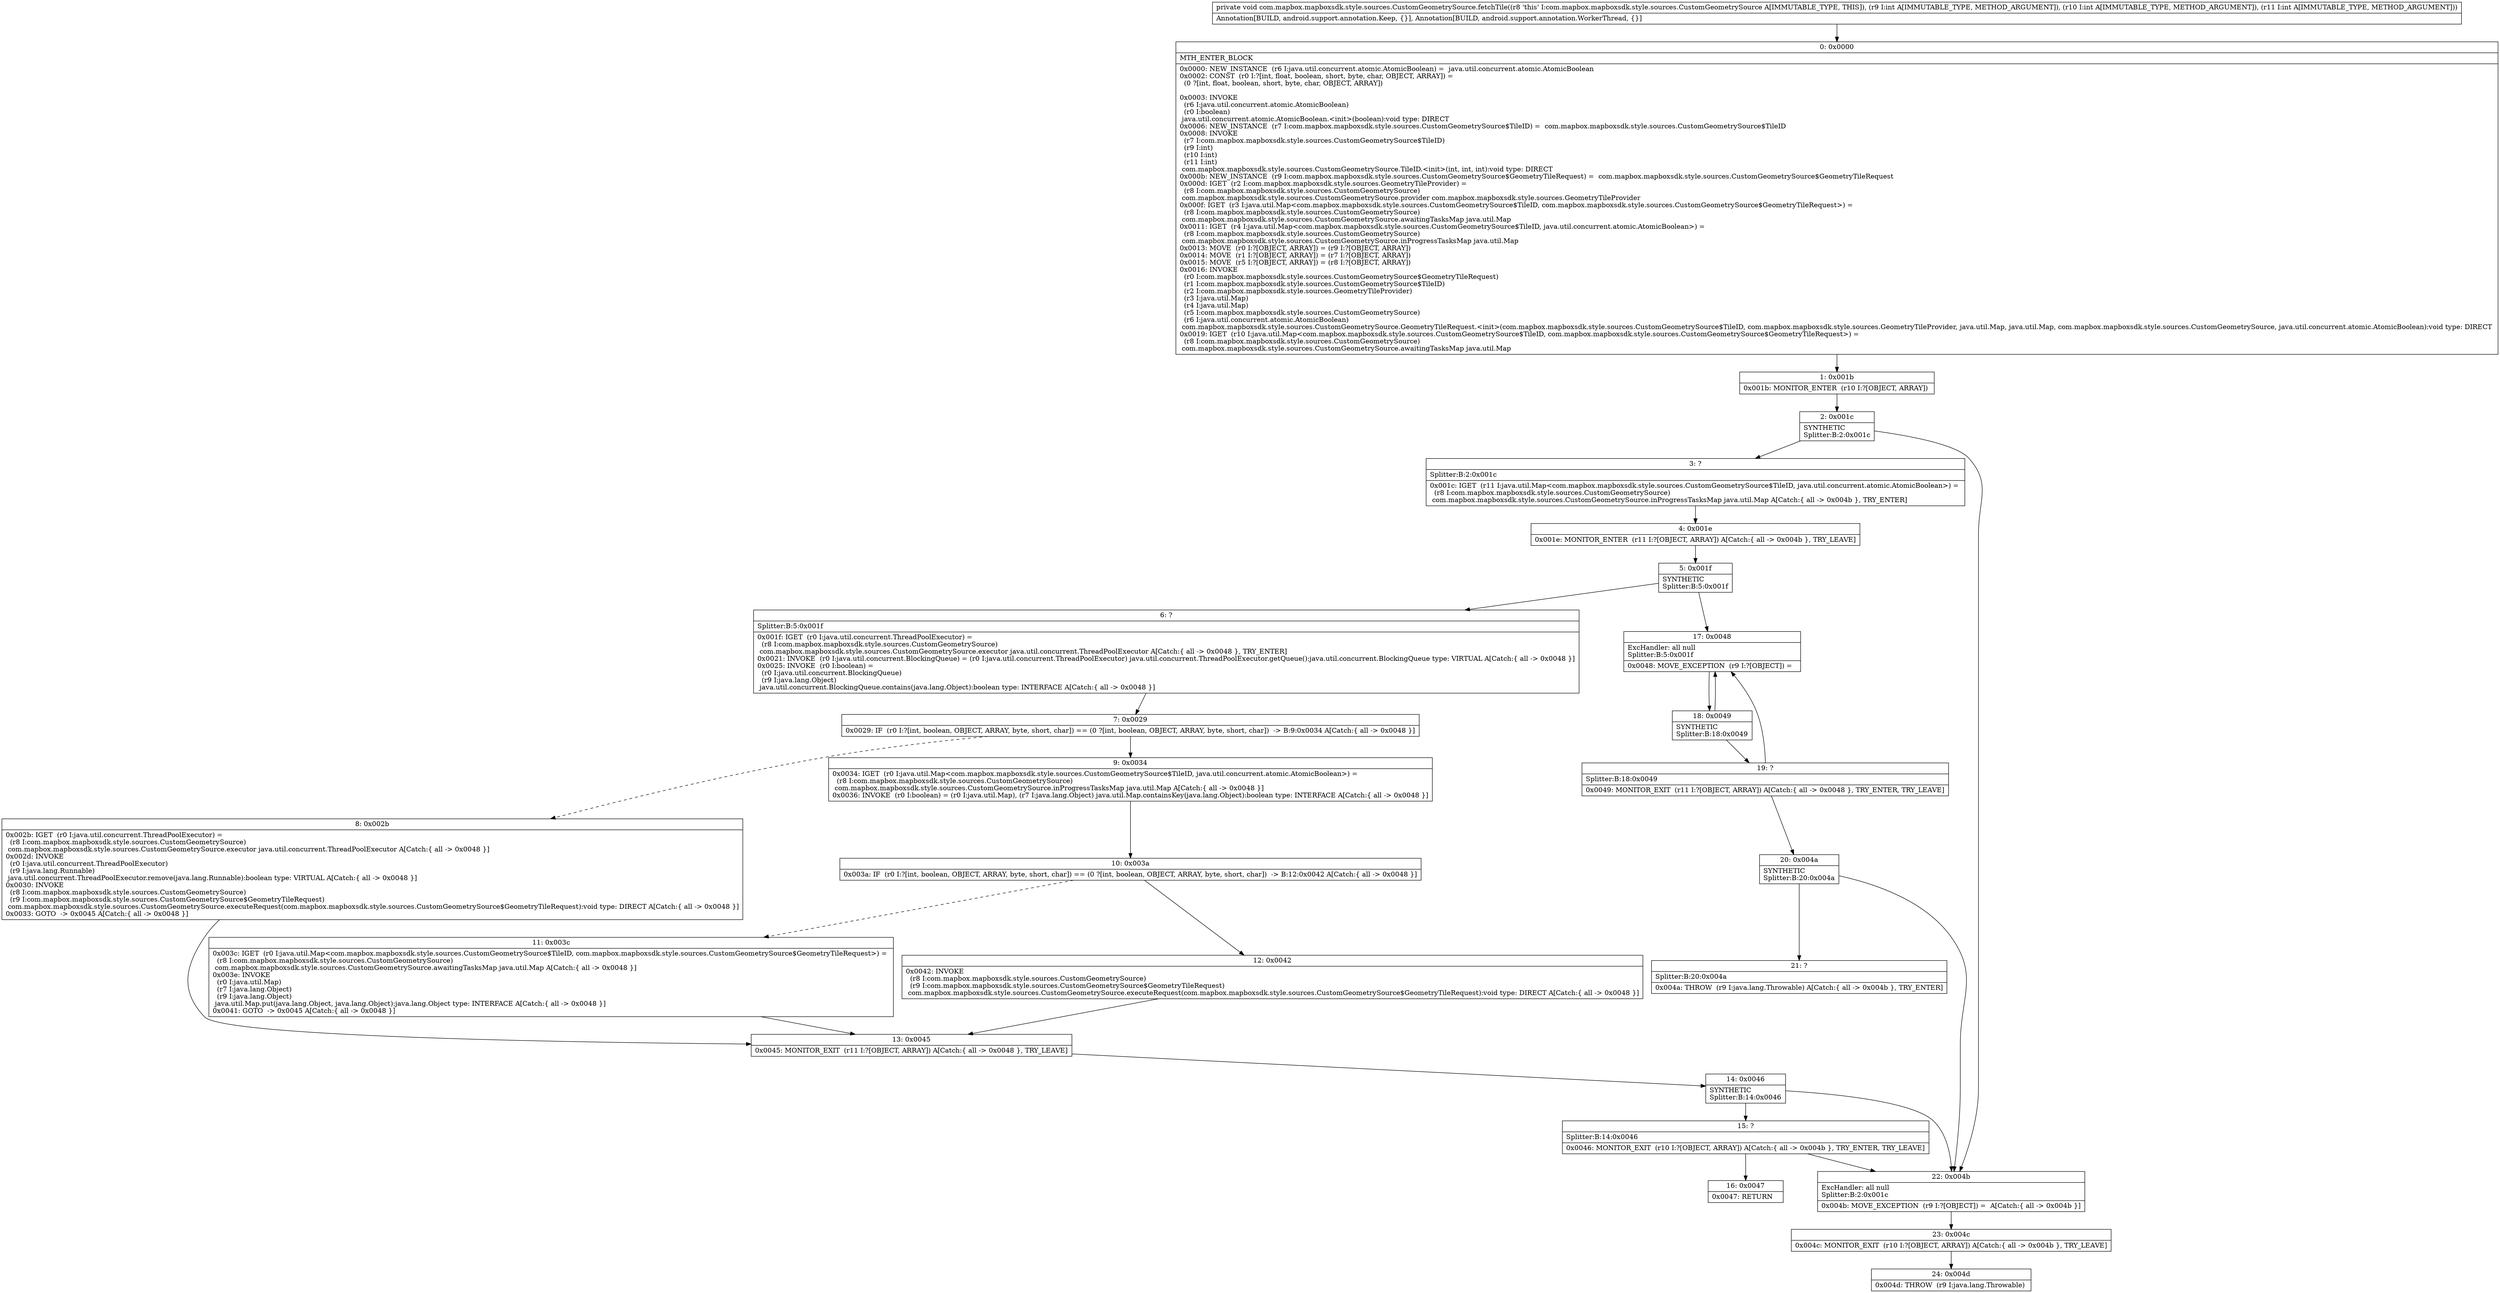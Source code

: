 digraph "CFG forcom.mapbox.mapboxsdk.style.sources.CustomGeometrySource.fetchTile(III)V" {
Node_0 [shape=record,label="{0\:\ 0x0000|MTH_ENTER_BLOCK\l|0x0000: NEW_INSTANCE  (r6 I:java.util.concurrent.atomic.AtomicBoolean) =  java.util.concurrent.atomic.AtomicBoolean \l0x0002: CONST  (r0 I:?[int, float, boolean, short, byte, char, OBJECT, ARRAY]) = \l  (0 ?[int, float, boolean, short, byte, char, OBJECT, ARRAY])\l \l0x0003: INVOKE  \l  (r6 I:java.util.concurrent.atomic.AtomicBoolean)\l  (r0 I:boolean)\l java.util.concurrent.atomic.AtomicBoolean.\<init\>(boolean):void type: DIRECT \l0x0006: NEW_INSTANCE  (r7 I:com.mapbox.mapboxsdk.style.sources.CustomGeometrySource$TileID) =  com.mapbox.mapboxsdk.style.sources.CustomGeometrySource$TileID \l0x0008: INVOKE  \l  (r7 I:com.mapbox.mapboxsdk.style.sources.CustomGeometrySource$TileID)\l  (r9 I:int)\l  (r10 I:int)\l  (r11 I:int)\l com.mapbox.mapboxsdk.style.sources.CustomGeometrySource.TileID.\<init\>(int, int, int):void type: DIRECT \l0x000b: NEW_INSTANCE  (r9 I:com.mapbox.mapboxsdk.style.sources.CustomGeometrySource$GeometryTileRequest) =  com.mapbox.mapboxsdk.style.sources.CustomGeometrySource$GeometryTileRequest \l0x000d: IGET  (r2 I:com.mapbox.mapboxsdk.style.sources.GeometryTileProvider) = \l  (r8 I:com.mapbox.mapboxsdk.style.sources.CustomGeometrySource)\l com.mapbox.mapboxsdk.style.sources.CustomGeometrySource.provider com.mapbox.mapboxsdk.style.sources.GeometryTileProvider \l0x000f: IGET  (r3 I:java.util.Map\<com.mapbox.mapboxsdk.style.sources.CustomGeometrySource$TileID, com.mapbox.mapboxsdk.style.sources.CustomGeometrySource$GeometryTileRequest\>) = \l  (r8 I:com.mapbox.mapboxsdk.style.sources.CustomGeometrySource)\l com.mapbox.mapboxsdk.style.sources.CustomGeometrySource.awaitingTasksMap java.util.Map \l0x0011: IGET  (r4 I:java.util.Map\<com.mapbox.mapboxsdk.style.sources.CustomGeometrySource$TileID, java.util.concurrent.atomic.AtomicBoolean\>) = \l  (r8 I:com.mapbox.mapboxsdk.style.sources.CustomGeometrySource)\l com.mapbox.mapboxsdk.style.sources.CustomGeometrySource.inProgressTasksMap java.util.Map \l0x0013: MOVE  (r0 I:?[OBJECT, ARRAY]) = (r9 I:?[OBJECT, ARRAY]) \l0x0014: MOVE  (r1 I:?[OBJECT, ARRAY]) = (r7 I:?[OBJECT, ARRAY]) \l0x0015: MOVE  (r5 I:?[OBJECT, ARRAY]) = (r8 I:?[OBJECT, ARRAY]) \l0x0016: INVOKE  \l  (r0 I:com.mapbox.mapboxsdk.style.sources.CustomGeometrySource$GeometryTileRequest)\l  (r1 I:com.mapbox.mapboxsdk.style.sources.CustomGeometrySource$TileID)\l  (r2 I:com.mapbox.mapboxsdk.style.sources.GeometryTileProvider)\l  (r3 I:java.util.Map)\l  (r4 I:java.util.Map)\l  (r5 I:com.mapbox.mapboxsdk.style.sources.CustomGeometrySource)\l  (r6 I:java.util.concurrent.atomic.AtomicBoolean)\l com.mapbox.mapboxsdk.style.sources.CustomGeometrySource.GeometryTileRequest.\<init\>(com.mapbox.mapboxsdk.style.sources.CustomGeometrySource$TileID, com.mapbox.mapboxsdk.style.sources.GeometryTileProvider, java.util.Map, java.util.Map, com.mapbox.mapboxsdk.style.sources.CustomGeometrySource, java.util.concurrent.atomic.AtomicBoolean):void type: DIRECT \l0x0019: IGET  (r10 I:java.util.Map\<com.mapbox.mapboxsdk.style.sources.CustomGeometrySource$TileID, com.mapbox.mapboxsdk.style.sources.CustomGeometrySource$GeometryTileRequest\>) = \l  (r8 I:com.mapbox.mapboxsdk.style.sources.CustomGeometrySource)\l com.mapbox.mapboxsdk.style.sources.CustomGeometrySource.awaitingTasksMap java.util.Map \l}"];
Node_1 [shape=record,label="{1\:\ 0x001b|0x001b: MONITOR_ENTER  (r10 I:?[OBJECT, ARRAY]) \l}"];
Node_2 [shape=record,label="{2\:\ 0x001c|SYNTHETIC\lSplitter:B:2:0x001c\l}"];
Node_3 [shape=record,label="{3\:\ ?|Splitter:B:2:0x001c\l|0x001c: IGET  (r11 I:java.util.Map\<com.mapbox.mapboxsdk.style.sources.CustomGeometrySource$TileID, java.util.concurrent.atomic.AtomicBoolean\>) = \l  (r8 I:com.mapbox.mapboxsdk.style.sources.CustomGeometrySource)\l com.mapbox.mapboxsdk.style.sources.CustomGeometrySource.inProgressTasksMap java.util.Map A[Catch:\{ all \-\> 0x004b \}, TRY_ENTER]\l}"];
Node_4 [shape=record,label="{4\:\ 0x001e|0x001e: MONITOR_ENTER  (r11 I:?[OBJECT, ARRAY]) A[Catch:\{ all \-\> 0x004b \}, TRY_LEAVE]\l}"];
Node_5 [shape=record,label="{5\:\ 0x001f|SYNTHETIC\lSplitter:B:5:0x001f\l}"];
Node_6 [shape=record,label="{6\:\ ?|Splitter:B:5:0x001f\l|0x001f: IGET  (r0 I:java.util.concurrent.ThreadPoolExecutor) = \l  (r8 I:com.mapbox.mapboxsdk.style.sources.CustomGeometrySource)\l com.mapbox.mapboxsdk.style.sources.CustomGeometrySource.executor java.util.concurrent.ThreadPoolExecutor A[Catch:\{ all \-\> 0x0048 \}, TRY_ENTER]\l0x0021: INVOKE  (r0 I:java.util.concurrent.BlockingQueue) = (r0 I:java.util.concurrent.ThreadPoolExecutor) java.util.concurrent.ThreadPoolExecutor.getQueue():java.util.concurrent.BlockingQueue type: VIRTUAL A[Catch:\{ all \-\> 0x0048 \}]\l0x0025: INVOKE  (r0 I:boolean) = \l  (r0 I:java.util.concurrent.BlockingQueue)\l  (r9 I:java.lang.Object)\l java.util.concurrent.BlockingQueue.contains(java.lang.Object):boolean type: INTERFACE A[Catch:\{ all \-\> 0x0048 \}]\l}"];
Node_7 [shape=record,label="{7\:\ 0x0029|0x0029: IF  (r0 I:?[int, boolean, OBJECT, ARRAY, byte, short, char]) == (0 ?[int, boolean, OBJECT, ARRAY, byte, short, char])  \-\> B:9:0x0034 A[Catch:\{ all \-\> 0x0048 \}]\l}"];
Node_8 [shape=record,label="{8\:\ 0x002b|0x002b: IGET  (r0 I:java.util.concurrent.ThreadPoolExecutor) = \l  (r8 I:com.mapbox.mapboxsdk.style.sources.CustomGeometrySource)\l com.mapbox.mapboxsdk.style.sources.CustomGeometrySource.executor java.util.concurrent.ThreadPoolExecutor A[Catch:\{ all \-\> 0x0048 \}]\l0x002d: INVOKE  \l  (r0 I:java.util.concurrent.ThreadPoolExecutor)\l  (r9 I:java.lang.Runnable)\l java.util.concurrent.ThreadPoolExecutor.remove(java.lang.Runnable):boolean type: VIRTUAL A[Catch:\{ all \-\> 0x0048 \}]\l0x0030: INVOKE  \l  (r8 I:com.mapbox.mapboxsdk.style.sources.CustomGeometrySource)\l  (r9 I:com.mapbox.mapboxsdk.style.sources.CustomGeometrySource$GeometryTileRequest)\l com.mapbox.mapboxsdk.style.sources.CustomGeometrySource.executeRequest(com.mapbox.mapboxsdk.style.sources.CustomGeometrySource$GeometryTileRequest):void type: DIRECT A[Catch:\{ all \-\> 0x0048 \}]\l0x0033: GOTO  \-\> 0x0045 A[Catch:\{ all \-\> 0x0048 \}]\l}"];
Node_9 [shape=record,label="{9\:\ 0x0034|0x0034: IGET  (r0 I:java.util.Map\<com.mapbox.mapboxsdk.style.sources.CustomGeometrySource$TileID, java.util.concurrent.atomic.AtomicBoolean\>) = \l  (r8 I:com.mapbox.mapboxsdk.style.sources.CustomGeometrySource)\l com.mapbox.mapboxsdk.style.sources.CustomGeometrySource.inProgressTasksMap java.util.Map A[Catch:\{ all \-\> 0x0048 \}]\l0x0036: INVOKE  (r0 I:boolean) = (r0 I:java.util.Map), (r7 I:java.lang.Object) java.util.Map.containsKey(java.lang.Object):boolean type: INTERFACE A[Catch:\{ all \-\> 0x0048 \}]\l}"];
Node_10 [shape=record,label="{10\:\ 0x003a|0x003a: IF  (r0 I:?[int, boolean, OBJECT, ARRAY, byte, short, char]) == (0 ?[int, boolean, OBJECT, ARRAY, byte, short, char])  \-\> B:12:0x0042 A[Catch:\{ all \-\> 0x0048 \}]\l}"];
Node_11 [shape=record,label="{11\:\ 0x003c|0x003c: IGET  (r0 I:java.util.Map\<com.mapbox.mapboxsdk.style.sources.CustomGeometrySource$TileID, com.mapbox.mapboxsdk.style.sources.CustomGeometrySource$GeometryTileRequest\>) = \l  (r8 I:com.mapbox.mapboxsdk.style.sources.CustomGeometrySource)\l com.mapbox.mapboxsdk.style.sources.CustomGeometrySource.awaitingTasksMap java.util.Map A[Catch:\{ all \-\> 0x0048 \}]\l0x003e: INVOKE  \l  (r0 I:java.util.Map)\l  (r7 I:java.lang.Object)\l  (r9 I:java.lang.Object)\l java.util.Map.put(java.lang.Object, java.lang.Object):java.lang.Object type: INTERFACE A[Catch:\{ all \-\> 0x0048 \}]\l0x0041: GOTO  \-\> 0x0045 A[Catch:\{ all \-\> 0x0048 \}]\l}"];
Node_12 [shape=record,label="{12\:\ 0x0042|0x0042: INVOKE  \l  (r8 I:com.mapbox.mapboxsdk.style.sources.CustomGeometrySource)\l  (r9 I:com.mapbox.mapboxsdk.style.sources.CustomGeometrySource$GeometryTileRequest)\l com.mapbox.mapboxsdk.style.sources.CustomGeometrySource.executeRequest(com.mapbox.mapboxsdk.style.sources.CustomGeometrySource$GeometryTileRequest):void type: DIRECT A[Catch:\{ all \-\> 0x0048 \}]\l}"];
Node_13 [shape=record,label="{13\:\ 0x0045|0x0045: MONITOR_EXIT  (r11 I:?[OBJECT, ARRAY]) A[Catch:\{ all \-\> 0x0048 \}, TRY_LEAVE]\l}"];
Node_14 [shape=record,label="{14\:\ 0x0046|SYNTHETIC\lSplitter:B:14:0x0046\l}"];
Node_15 [shape=record,label="{15\:\ ?|Splitter:B:14:0x0046\l|0x0046: MONITOR_EXIT  (r10 I:?[OBJECT, ARRAY]) A[Catch:\{ all \-\> 0x004b \}, TRY_ENTER, TRY_LEAVE]\l}"];
Node_16 [shape=record,label="{16\:\ 0x0047|0x0047: RETURN   \l}"];
Node_17 [shape=record,label="{17\:\ 0x0048|ExcHandler: all null\lSplitter:B:5:0x001f\l|0x0048: MOVE_EXCEPTION  (r9 I:?[OBJECT]) =  \l}"];
Node_18 [shape=record,label="{18\:\ 0x0049|SYNTHETIC\lSplitter:B:18:0x0049\l}"];
Node_19 [shape=record,label="{19\:\ ?|Splitter:B:18:0x0049\l|0x0049: MONITOR_EXIT  (r11 I:?[OBJECT, ARRAY]) A[Catch:\{ all \-\> 0x0048 \}, TRY_ENTER, TRY_LEAVE]\l}"];
Node_20 [shape=record,label="{20\:\ 0x004a|SYNTHETIC\lSplitter:B:20:0x004a\l}"];
Node_21 [shape=record,label="{21\:\ ?|Splitter:B:20:0x004a\l|0x004a: THROW  (r9 I:java.lang.Throwable) A[Catch:\{ all \-\> 0x004b \}, TRY_ENTER]\l}"];
Node_22 [shape=record,label="{22\:\ 0x004b|ExcHandler: all null\lSplitter:B:2:0x001c\l|0x004b: MOVE_EXCEPTION  (r9 I:?[OBJECT]) =  A[Catch:\{ all \-\> 0x004b \}]\l}"];
Node_23 [shape=record,label="{23\:\ 0x004c|0x004c: MONITOR_EXIT  (r10 I:?[OBJECT, ARRAY]) A[Catch:\{ all \-\> 0x004b \}, TRY_LEAVE]\l}"];
Node_24 [shape=record,label="{24\:\ 0x004d|0x004d: THROW  (r9 I:java.lang.Throwable) \l}"];
MethodNode[shape=record,label="{private void com.mapbox.mapboxsdk.style.sources.CustomGeometrySource.fetchTile((r8 'this' I:com.mapbox.mapboxsdk.style.sources.CustomGeometrySource A[IMMUTABLE_TYPE, THIS]), (r9 I:int A[IMMUTABLE_TYPE, METHOD_ARGUMENT]), (r10 I:int A[IMMUTABLE_TYPE, METHOD_ARGUMENT]), (r11 I:int A[IMMUTABLE_TYPE, METHOD_ARGUMENT]))  | Annotation[BUILD, android.support.annotation.Keep, \{\}], Annotation[BUILD, android.support.annotation.WorkerThread, \{\}]\l}"];
MethodNode -> Node_0;
Node_0 -> Node_1;
Node_1 -> Node_2;
Node_2 -> Node_3;
Node_2 -> Node_22;
Node_3 -> Node_4;
Node_4 -> Node_5;
Node_5 -> Node_6;
Node_5 -> Node_17;
Node_6 -> Node_7;
Node_7 -> Node_8[style=dashed];
Node_7 -> Node_9;
Node_8 -> Node_13;
Node_9 -> Node_10;
Node_10 -> Node_11[style=dashed];
Node_10 -> Node_12;
Node_11 -> Node_13;
Node_12 -> Node_13;
Node_13 -> Node_14;
Node_14 -> Node_15;
Node_14 -> Node_22;
Node_15 -> Node_16;
Node_15 -> Node_22;
Node_17 -> Node_18;
Node_18 -> Node_19;
Node_18 -> Node_17;
Node_19 -> Node_20;
Node_19 -> Node_17;
Node_20 -> Node_21;
Node_20 -> Node_22;
Node_22 -> Node_23;
Node_23 -> Node_24;
}

